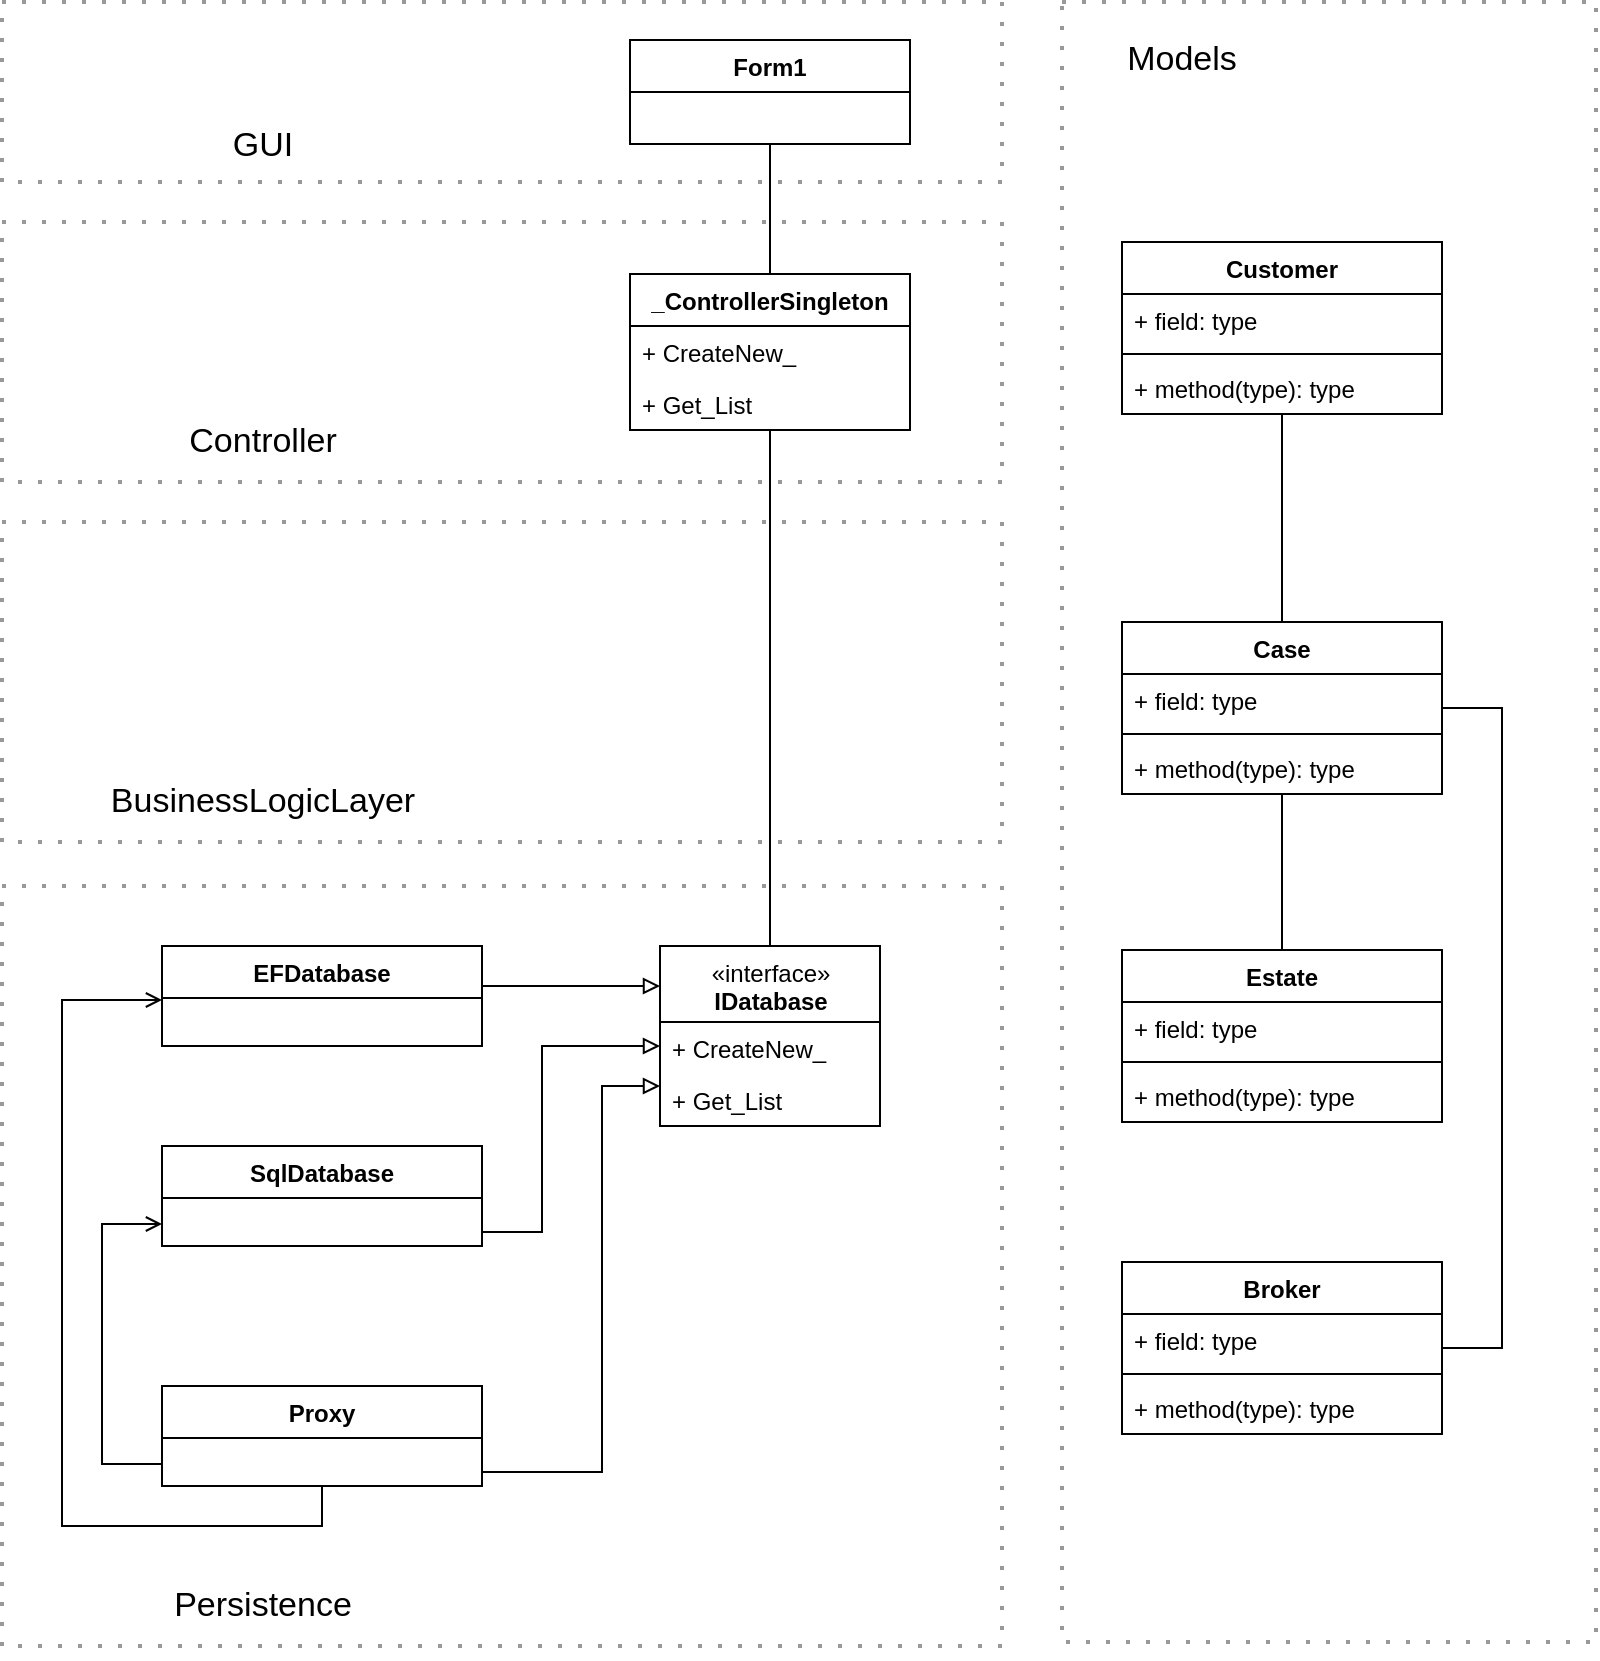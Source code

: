 <mxfile version="13.9.9" type="device"><diagram id="C5RBs43oDa-KdzZeNtuy" name="Page-1"><mxGraphModel dx="823" dy="524" grid="1" gridSize="10" guides="1" tooltips="1" connect="1" arrows="1" fold="1" page="1" pageScale="1" pageWidth="827" pageHeight="1169" math="0" shadow="0"><root><mxCell id="WIyWlLk6GJQsqaUBKTNV-0"/><mxCell id="WIyWlLk6GJQsqaUBKTNV-1" parent="WIyWlLk6GJQsqaUBKTNV-0"/><mxCell id="d9FNwvHUNh6PPrcjt4D3-87" value="" style="rounded=0;whiteSpace=wrap;html=1;fillColor=none;dashed=1;dashPattern=1 4;strokeWidth=2;opacity=40;" parent="WIyWlLk6GJQsqaUBKTNV-1" vertex="1"><mxGeometry x="560" y="40" width="267" height="820" as="geometry"/></mxCell><mxCell id="d9FNwvHUNh6PPrcjt4D3-94" value="" style="rounded=0;whiteSpace=wrap;html=1;fillColor=none;dashed=1;dashPattern=1 4;strokeWidth=2;opacity=40;" parent="WIyWlLk6GJQsqaUBKTNV-1" vertex="1"><mxGeometry x="30" y="40" width="500" height="90" as="geometry"/></mxCell><mxCell id="d9FNwvHUNh6PPrcjt4D3-93" value="" style="rounded=0;whiteSpace=wrap;html=1;fillColor=none;dashed=1;dashPattern=1 4;strokeWidth=2;opacity=40;" parent="WIyWlLk6GJQsqaUBKTNV-1" vertex="1"><mxGeometry x="30" y="150" width="500" height="130" as="geometry"/></mxCell><mxCell id="d9FNwvHUNh6PPrcjt4D3-92" value="" style="rounded=0;whiteSpace=wrap;html=1;fillColor=none;dashed=1;dashPattern=1 4;strokeWidth=2;opacity=40;" parent="WIyWlLk6GJQsqaUBKTNV-1" vertex="1"><mxGeometry x="30" y="300" width="500" height="160" as="geometry"/></mxCell><mxCell id="d9FNwvHUNh6PPrcjt4D3-91" value="" style="rounded=0;whiteSpace=wrap;html=1;fillColor=none;dashed=1;dashPattern=1 4;strokeWidth=2;opacity=40;" parent="WIyWlLk6GJQsqaUBKTNV-1" vertex="1"><mxGeometry x="30" y="482" width="500" height="380" as="geometry"/></mxCell><mxCell id="d9FNwvHUNh6PPrcjt4D3-2" value="&lt;font style=&quot;font-size: 17px&quot;&gt;GUI&lt;br&gt;&lt;/font&gt;" style="text;html=1;align=center;verticalAlign=middle;resizable=0;points=[];autosize=1;" parent="WIyWlLk6GJQsqaUBKTNV-1" vertex="1"><mxGeometry x="135" y="102" width="50" height="20" as="geometry"/></mxCell><mxCell id="d9FNwvHUNh6PPrcjt4D3-12" value="" style="edgeStyle=orthogonalEdgeStyle;rounded=0;orthogonalLoop=1;jettySize=auto;html=1;endArrow=none;endFill=0;" parent="WIyWlLk6GJQsqaUBKTNV-1" source="d9FNwvHUNh6PPrcjt4D3-3" target="d9FNwvHUNh6PPrcjt4D3-11" edge="1"><mxGeometry relative="1" as="geometry"/></mxCell><mxCell id="d9FNwvHUNh6PPrcjt4D3-3" value="Form1" style="swimlane;fontStyle=1;childLayout=stackLayout;horizontal=1;startSize=26;fillColor=none;horizontalStack=0;resizeParent=1;resizeParentMax=0;resizeLast=0;collapsible=1;marginBottom=0;" parent="WIyWlLk6GJQsqaUBKTNV-1" vertex="1"><mxGeometry x="344" y="59" width="140" height="52" as="geometry"/></mxCell><mxCell id="d9FNwvHUNh6PPrcjt4D3-8" value="&lt;font style=&quot;font-size: 17px&quot;&gt;Controller&lt;br&gt;&lt;/font&gt;" style="text;html=1;align=center;verticalAlign=middle;resizable=0;points=[];autosize=1;" parent="WIyWlLk6GJQsqaUBKTNV-1" vertex="1"><mxGeometry x="115" y="250" width="90" height="20" as="geometry"/></mxCell><mxCell id="d9FNwvHUNh6PPrcjt4D3-10" value="&lt;font style=&quot;font-size: 17px&quot;&gt;BusinessLogicLayer&lt;br&gt;&lt;/font&gt;" style="text;html=1;align=center;verticalAlign=middle;resizable=0;points=[];autosize=1;" parent="WIyWlLk6GJQsqaUBKTNV-1" vertex="1"><mxGeometry x="75" y="430" width="170" height="20" as="geometry"/></mxCell><mxCell id="d9FNwvHUNh6PPrcjt4D3-11" value="_ControllerSingleton" style="swimlane;fontStyle=1;childLayout=stackLayout;horizontal=1;startSize=26;fillColor=none;horizontalStack=0;resizeParent=1;resizeParentMax=0;resizeLast=0;collapsible=1;marginBottom=0;" parent="WIyWlLk6GJQsqaUBKTNV-1" vertex="1"><mxGeometry x="344" y="176" width="140" height="78" as="geometry"/></mxCell><mxCell id="d9FNwvHUNh6PPrcjt4D3-56" value="+ CreateNew_" style="text;strokeColor=none;fillColor=none;align=left;verticalAlign=top;spacingLeft=4;spacingRight=4;overflow=hidden;rotatable=0;points=[[0,0.5],[1,0.5]];portConstraint=eastwest;" parent="d9FNwvHUNh6PPrcjt4D3-11" vertex="1"><mxGeometry y="26" width="140" height="26" as="geometry"/></mxCell><mxCell id="d9FNwvHUNh6PPrcjt4D3-57" value="+ Get_List" style="text;strokeColor=none;fillColor=none;align=left;verticalAlign=top;spacingLeft=4;spacingRight=4;overflow=hidden;rotatable=0;points=[[0,0.5],[1,0.5]];portConstraint=eastwest;" parent="d9FNwvHUNh6PPrcjt4D3-11" vertex="1"><mxGeometry y="52" width="140" height="26" as="geometry"/></mxCell><mxCell id="d9FNwvHUNh6PPrcjt4D3-16" value="" style="edgeStyle=orthogonalEdgeStyle;rounded=0;orthogonalLoop=1;jettySize=auto;html=1;endArrow=none;endFill=0;entryX=0.5;entryY=0;entryDx=0;entryDy=0;" parent="WIyWlLk6GJQsqaUBKTNV-1" source="d9FNwvHUNh6PPrcjt4D3-11" target="d9FNwvHUNh6PPrcjt4D3-17" edge="1"><mxGeometry relative="1" as="geometry"><mxPoint x="414" y="436" as="sourcePoint"/><mxPoint x="414" y="570" as="targetPoint"/></mxGeometry></mxCell><mxCell id="d9FNwvHUNh6PPrcjt4D3-22" value="" style="edgeStyle=orthogonalEdgeStyle;rounded=0;orthogonalLoop=1;jettySize=auto;html=1;endArrow=none;endFill=0;startArrow=block;startFill=0;" parent="WIyWlLk6GJQsqaUBKTNV-1" source="d9FNwvHUNh6PPrcjt4D3-17" target="d9FNwvHUNh6PPrcjt4D3-23" edge="1"><mxGeometry relative="1" as="geometry"><mxPoint x="414" y="642" as="targetPoint"/><Array as="points"><mxPoint x="280" y="532"/><mxPoint x="280" y="532"/></Array></mxGeometry></mxCell><mxCell id="d9FNwvHUNh6PPrcjt4D3-17" value="&lt;span style=&quot;font-weight: 400&quot;&gt;«interface»&lt;/span&gt;&lt;br style=&quot;font-weight: 400&quot;&gt;IDatabase" style="swimlane;fontStyle=1;align=center;verticalAlign=top;childLayout=stackLayout;horizontal=1;startSize=38;horizontalStack=0;resizeParent=1;resizeParentMax=0;resizeLast=0;collapsible=1;marginBottom=0;fontFamily=Helvetica;fontSize=12;fontColor=#000000;strokeColor=#000000;fillColor=#ffffff;html=1;" parent="WIyWlLk6GJQsqaUBKTNV-1" vertex="1"><mxGeometry x="359" y="512" width="110" height="90" as="geometry"/></mxCell><mxCell id="d9FNwvHUNh6PPrcjt4D3-54" value="+ CreateNew_" style="text;strokeColor=none;fillColor=none;align=left;verticalAlign=top;spacingLeft=4;spacingRight=4;overflow=hidden;rotatable=0;points=[[0,0.5],[1,0.5]];portConstraint=eastwest;" parent="d9FNwvHUNh6PPrcjt4D3-17" vertex="1"><mxGeometry y="38" width="110" height="26" as="geometry"/></mxCell><mxCell id="d9FNwvHUNh6PPrcjt4D3-55" value="+ Get_List" style="text;strokeColor=none;fillColor=none;align=left;verticalAlign=top;spacingLeft=4;spacingRight=4;overflow=hidden;rotatable=0;points=[[0,0.5],[1,0.5]];portConstraint=eastwest;" parent="d9FNwvHUNh6PPrcjt4D3-17" vertex="1"><mxGeometry y="64" width="110" height="26" as="geometry"/></mxCell><mxCell id="d9FNwvHUNh6PPrcjt4D3-23" value="EFDatabase&#10;" style="swimlane;fontStyle=1;align=center;verticalAlign=top;childLayout=stackLayout;horizontal=1;startSize=26;horizontalStack=0;resizeParent=1;resizeParentMax=0;resizeLast=0;collapsible=1;marginBottom=0;" parent="WIyWlLk6GJQsqaUBKTNV-1" vertex="1"><mxGeometry x="110" y="512" width="160" height="50" as="geometry"/></mxCell><mxCell id="d9FNwvHUNh6PPrcjt4D3-31" value="" style="edgeStyle=orthogonalEdgeStyle;rounded=0;orthogonalLoop=1;jettySize=auto;html=1;startArrow=none;startFill=0;endArrow=block;endFill=0;" parent="WIyWlLk6GJQsqaUBKTNV-1" source="d9FNwvHUNh6PPrcjt4D3-27" target="d9FNwvHUNh6PPrcjt4D3-17" edge="1"><mxGeometry relative="1" as="geometry"><Array as="points"><mxPoint x="300" y="655"/><mxPoint x="300" y="562"/></Array></mxGeometry></mxCell><mxCell id="d9FNwvHUNh6PPrcjt4D3-27" value="SqlDatabase" style="swimlane;fontStyle=1;align=center;verticalAlign=top;childLayout=stackLayout;horizontal=1;startSize=26;horizontalStack=0;resizeParent=1;resizeParentMax=0;resizeLast=0;collapsible=1;marginBottom=0;" parent="WIyWlLk6GJQsqaUBKTNV-1" vertex="1"><mxGeometry x="110" y="612" width="160" height="50" as="geometry"/></mxCell><mxCell id="d9FNwvHUNh6PPrcjt4D3-68" value="" style="text;strokeColor=none;fillColor=none;align=left;verticalAlign=middle;spacingTop=-1;spacingLeft=4;spacingRight=4;rotatable=0;labelPosition=right;points=[];portConstraint=eastwest;" parent="d9FNwvHUNh6PPrcjt4D3-27" vertex="1"><mxGeometry y="26" width="160" height="24" as="geometry"/></mxCell><mxCell id="d9FNwvHUNh6PPrcjt4D3-36" value="" style="edgeStyle=orthogonalEdgeStyle;rounded=0;orthogonalLoop=1;jettySize=auto;html=1;startArrow=none;startFill=0;endArrow=block;endFill=0;" parent="WIyWlLk6GJQsqaUBKTNV-1" source="d9FNwvHUNh6PPrcjt4D3-32" target="d9FNwvHUNh6PPrcjt4D3-17" edge="1"><mxGeometry relative="1" as="geometry"><mxPoint x="620" y="530" as="targetPoint"/><Array as="points"><mxPoint x="330" y="775"/><mxPoint x="330" y="582"/></Array></mxGeometry></mxCell><mxCell id="d9FNwvHUNh6PPrcjt4D3-38" value="" style="edgeStyle=orthogonalEdgeStyle;rounded=0;orthogonalLoop=1;jettySize=auto;html=1;startArrow=none;startFill=0;endArrow=open;endFill=0;" parent="WIyWlLk6GJQsqaUBKTNV-1" source="d9FNwvHUNh6PPrcjt4D3-32" target="d9FNwvHUNh6PPrcjt4D3-23" edge="1"><mxGeometry relative="1" as="geometry"><mxPoint x="620" y="776" as="targetPoint"/><Array as="points"><mxPoint x="60" y="802"/><mxPoint x="60" y="539"/></Array></mxGeometry></mxCell><mxCell id="d9FNwvHUNh6PPrcjt4D3-32" value="Proxy" style="swimlane;fontStyle=1;align=center;verticalAlign=top;childLayout=stackLayout;horizontal=1;startSize=26;horizontalStack=0;resizeParent=1;resizeParentMax=0;resizeLast=0;collapsible=1;marginBottom=0;" parent="WIyWlLk6GJQsqaUBKTNV-1" vertex="1"><mxGeometry x="110" y="732" width="160" height="50" as="geometry"/></mxCell><mxCell id="d9FNwvHUNh6PPrcjt4D3-37" value="" style="edgeStyle=orthogonalEdgeStyle;rounded=0;orthogonalLoop=1;jettySize=auto;html=1;startArrow=none;startFill=0;endArrow=open;endFill=0;" parent="WIyWlLk6GJQsqaUBKTNV-1" target="d9FNwvHUNh6PPrcjt4D3-27" edge="1"><mxGeometry relative="1" as="geometry"><mxPoint x="500" y="649" as="targetPoint"/><mxPoint x="110" y="771" as="sourcePoint"/><Array as="points"><mxPoint x="80" y="771"/><mxPoint x="80" y="651"/></Array></mxGeometry></mxCell><mxCell id="d9FNwvHUNh6PPrcjt4D3-64" value="" style="text;strokeColor=none;fillColor=none;align=left;verticalAlign=middle;spacingTop=-1;spacingLeft=4;spacingRight=4;rotatable=0;labelPosition=right;points=[];portConstraint=eastwest;" parent="WIyWlLk6GJQsqaUBKTNV-1" vertex="1"><mxGeometry x="130" y="738" width="160" height="14" as="geometry"/></mxCell><mxCell id="d9FNwvHUNh6PPrcjt4D3-70" value="&lt;font style=&quot;font-size: 17px&quot;&gt;Persistence&lt;br&gt;&lt;/font&gt;" style="text;html=1;align=center;verticalAlign=middle;resizable=0;points=[];autosize=1;" parent="WIyWlLk6GJQsqaUBKTNV-1" vertex="1"><mxGeometry x="110" y="832" width="100" height="20" as="geometry"/></mxCell><mxCell id="d9FNwvHUNh6PPrcjt4D3-71" value="Customer" style="swimlane;fontStyle=1;align=center;verticalAlign=top;childLayout=stackLayout;horizontal=1;startSize=26;horizontalStack=0;resizeParent=1;resizeParentMax=0;resizeLast=0;collapsible=1;marginBottom=0;" parent="WIyWlLk6GJQsqaUBKTNV-1" vertex="1"><mxGeometry x="590" y="160" width="160" height="86" as="geometry"/></mxCell><mxCell id="d9FNwvHUNh6PPrcjt4D3-72" value="+ field: type" style="text;strokeColor=none;fillColor=none;align=left;verticalAlign=top;spacingLeft=4;spacingRight=4;overflow=hidden;rotatable=0;points=[[0,0.5],[1,0.5]];portConstraint=eastwest;" parent="d9FNwvHUNh6PPrcjt4D3-71" vertex="1"><mxGeometry y="26" width="160" height="26" as="geometry"/></mxCell><mxCell id="d9FNwvHUNh6PPrcjt4D3-73" value="" style="line;strokeWidth=1;fillColor=none;align=left;verticalAlign=middle;spacingTop=-1;spacingLeft=3;spacingRight=3;rotatable=0;labelPosition=right;points=[];portConstraint=eastwest;" parent="d9FNwvHUNh6PPrcjt4D3-71" vertex="1"><mxGeometry y="52" width="160" height="8" as="geometry"/></mxCell><mxCell id="d9FNwvHUNh6PPrcjt4D3-74" value="+ method(type): type" style="text;strokeColor=none;fillColor=none;align=left;verticalAlign=top;spacingLeft=4;spacingRight=4;overflow=hidden;rotatable=0;points=[[0,0.5],[1,0.5]];portConstraint=eastwest;" parent="d9FNwvHUNh6PPrcjt4D3-71" vertex="1"><mxGeometry y="60" width="160" height="26" as="geometry"/></mxCell><mxCell id="d9FNwvHUNh6PPrcjt4D3-95" value="" style="edgeStyle=orthogonalEdgeStyle;rounded=0;orthogonalLoop=1;jettySize=auto;html=1;startArrow=none;startFill=0;endArrow=none;endFill=0;" parent="WIyWlLk6GJQsqaUBKTNV-1" source="d9FNwvHUNh6PPrcjt4D3-75" target="d9FNwvHUNh6PPrcjt4D3-71" edge="1"><mxGeometry relative="1" as="geometry"><mxPoint x="690" y="270" as="targetPoint"/></mxGeometry></mxCell><mxCell id="d9FNwvHUNh6PPrcjt4D3-96" value="" style="edgeStyle=orthogonalEdgeStyle;rounded=0;orthogonalLoop=1;jettySize=auto;html=1;startArrow=none;startFill=0;endArrow=none;endFill=0;" parent="WIyWlLk6GJQsqaUBKTNV-1" source="d9FNwvHUNh6PPrcjt4D3-75" target="d9FNwvHUNh6PPrcjt4D3-79" edge="1"><mxGeometry relative="1" as="geometry"><mxPoint x="690" y="516" as="targetPoint"/></mxGeometry></mxCell><mxCell id="d9FNwvHUNh6PPrcjt4D3-97" value="" style="edgeStyle=orthogonalEdgeStyle;rounded=0;orthogonalLoop=1;jettySize=auto;html=1;startArrow=none;startFill=0;endArrow=none;endFill=0;" parent="WIyWlLk6GJQsqaUBKTNV-1" source="d9FNwvHUNh6PPrcjt4D3-75" target="d9FNwvHUNh6PPrcjt4D3-83" edge="1"><mxGeometry relative="1" as="geometry"><mxPoint x="850" y="393" as="targetPoint"/><Array as="points"><mxPoint x="780" y="393"/><mxPoint x="780" y="713"/></Array></mxGeometry></mxCell><mxCell id="d9FNwvHUNh6PPrcjt4D3-75" value="Case" style="swimlane;fontStyle=1;align=center;verticalAlign=top;childLayout=stackLayout;horizontal=1;startSize=26;horizontalStack=0;resizeParent=1;resizeParentMax=0;resizeLast=0;collapsible=1;marginBottom=0;" parent="WIyWlLk6GJQsqaUBKTNV-1" vertex="1"><mxGeometry x="590" y="350" width="160" height="86" as="geometry"/></mxCell><mxCell id="d9FNwvHUNh6PPrcjt4D3-76" value="+ field: type" style="text;strokeColor=none;fillColor=none;align=left;verticalAlign=top;spacingLeft=4;spacingRight=4;overflow=hidden;rotatable=0;points=[[0,0.5],[1,0.5]];portConstraint=eastwest;" parent="d9FNwvHUNh6PPrcjt4D3-75" vertex="1"><mxGeometry y="26" width="160" height="26" as="geometry"/></mxCell><mxCell id="d9FNwvHUNh6PPrcjt4D3-77" value="" style="line;strokeWidth=1;fillColor=none;align=left;verticalAlign=middle;spacingTop=-1;spacingLeft=3;spacingRight=3;rotatable=0;labelPosition=right;points=[];portConstraint=eastwest;" parent="d9FNwvHUNh6PPrcjt4D3-75" vertex="1"><mxGeometry y="52" width="160" height="8" as="geometry"/></mxCell><mxCell id="d9FNwvHUNh6PPrcjt4D3-78" value="+ method(type): type" style="text;strokeColor=none;fillColor=none;align=left;verticalAlign=top;spacingLeft=4;spacingRight=4;overflow=hidden;rotatable=0;points=[[0,0.5],[1,0.5]];portConstraint=eastwest;" parent="d9FNwvHUNh6PPrcjt4D3-75" vertex="1"><mxGeometry y="60" width="160" height="26" as="geometry"/></mxCell><mxCell id="d9FNwvHUNh6PPrcjt4D3-79" value="Estate" style="swimlane;fontStyle=1;align=center;verticalAlign=top;childLayout=stackLayout;horizontal=1;startSize=26;horizontalStack=0;resizeParent=1;resizeParentMax=0;resizeLast=0;collapsible=1;marginBottom=0;" parent="WIyWlLk6GJQsqaUBKTNV-1" vertex="1"><mxGeometry x="590" y="514" width="160" height="86" as="geometry"/></mxCell><mxCell id="d9FNwvHUNh6PPrcjt4D3-80" value="+ field: type" style="text;strokeColor=none;fillColor=none;align=left;verticalAlign=top;spacingLeft=4;spacingRight=4;overflow=hidden;rotatable=0;points=[[0,0.5],[1,0.5]];portConstraint=eastwest;" parent="d9FNwvHUNh6PPrcjt4D3-79" vertex="1"><mxGeometry y="26" width="160" height="26" as="geometry"/></mxCell><mxCell id="d9FNwvHUNh6PPrcjt4D3-81" value="" style="line;strokeWidth=1;fillColor=none;align=left;verticalAlign=middle;spacingTop=-1;spacingLeft=3;spacingRight=3;rotatable=0;labelPosition=right;points=[];portConstraint=eastwest;" parent="d9FNwvHUNh6PPrcjt4D3-79" vertex="1"><mxGeometry y="52" width="160" height="8" as="geometry"/></mxCell><mxCell id="d9FNwvHUNh6PPrcjt4D3-82" value="+ method(type): type" style="text;strokeColor=none;fillColor=none;align=left;verticalAlign=top;spacingLeft=4;spacingRight=4;overflow=hidden;rotatable=0;points=[[0,0.5],[1,0.5]];portConstraint=eastwest;" parent="d9FNwvHUNh6PPrcjt4D3-79" vertex="1"><mxGeometry y="60" width="160" height="26" as="geometry"/></mxCell><mxCell id="d9FNwvHUNh6PPrcjt4D3-83" value="Broker&#10;" style="swimlane;fontStyle=1;align=center;verticalAlign=top;childLayout=stackLayout;horizontal=1;startSize=26;horizontalStack=0;resizeParent=1;resizeParentMax=0;resizeLast=0;collapsible=1;marginBottom=0;" parent="WIyWlLk6GJQsqaUBKTNV-1" vertex="1"><mxGeometry x="590" y="670" width="160" height="86" as="geometry"/></mxCell><mxCell id="d9FNwvHUNh6PPrcjt4D3-84" value="+ field: type" style="text;strokeColor=none;fillColor=none;align=left;verticalAlign=top;spacingLeft=4;spacingRight=4;overflow=hidden;rotatable=0;points=[[0,0.5],[1,0.5]];portConstraint=eastwest;" parent="d9FNwvHUNh6PPrcjt4D3-83" vertex="1"><mxGeometry y="26" width="160" height="26" as="geometry"/></mxCell><mxCell id="d9FNwvHUNh6PPrcjt4D3-85" value="" style="line;strokeWidth=1;fillColor=none;align=left;verticalAlign=middle;spacingTop=-1;spacingLeft=3;spacingRight=3;rotatable=0;labelPosition=right;points=[];portConstraint=eastwest;" parent="d9FNwvHUNh6PPrcjt4D3-83" vertex="1"><mxGeometry y="52" width="160" height="8" as="geometry"/></mxCell><mxCell id="d9FNwvHUNh6PPrcjt4D3-86" value="+ method(type): type" style="text;strokeColor=none;fillColor=none;align=left;verticalAlign=top;spacingLeft=4;spacingRight=4;overflow=hidden;rotatable=0;points=[[0,0.5],[1,0.5]];portConstraint=eastwest;" parent="d9FNwvHUNh6PPrcjt4D3-83" vertex="1"><mxGeometry y="60" width="160" height="26" as="geometry"/></mxCell><mxCell id="d9FNwvHUNh6PPrcjt4D3-88" value="&lt;font style=&quot;font-size: 17px&quot;&gt;Models&lt;/font&gt;" style="text;html=1;strokeColor=none;fillColor=none;align=center;verticalAlign=middle;whiteSpace=wrap;rounded=0;dashed=1;dashPattern=1 4;" parent="WIyWlLk6GJQsqaUBKTNV-1" vertex="1"><mxGeometry x="600" y="59" width="40" height="20" as="geometry"/></mxCell><mxCell id="d9FNwvHUNh6PPrcjt4D3-90" style="edgeStyle=orthogonalEdgeStyle;rounded=0;orthogonalLoop=1;jettySize=auto;html=1;exitX=0.5;exitY=1;exitDx=0;exitDy=0;startArrow=none;startFill=0;endArrow=open;endFill=0;" parent="WIyWlLk6GJQsqaUBKTNV-1" source="d9FNwvHUNh6PPrcjt4D3-87" target="d9FNwvHUNh6PPrcjt4D3-87" edge="1"><mxGeometry relative="1" as="geometry"/></mxCell></root></mxGraphModel></diagram></mxfile>